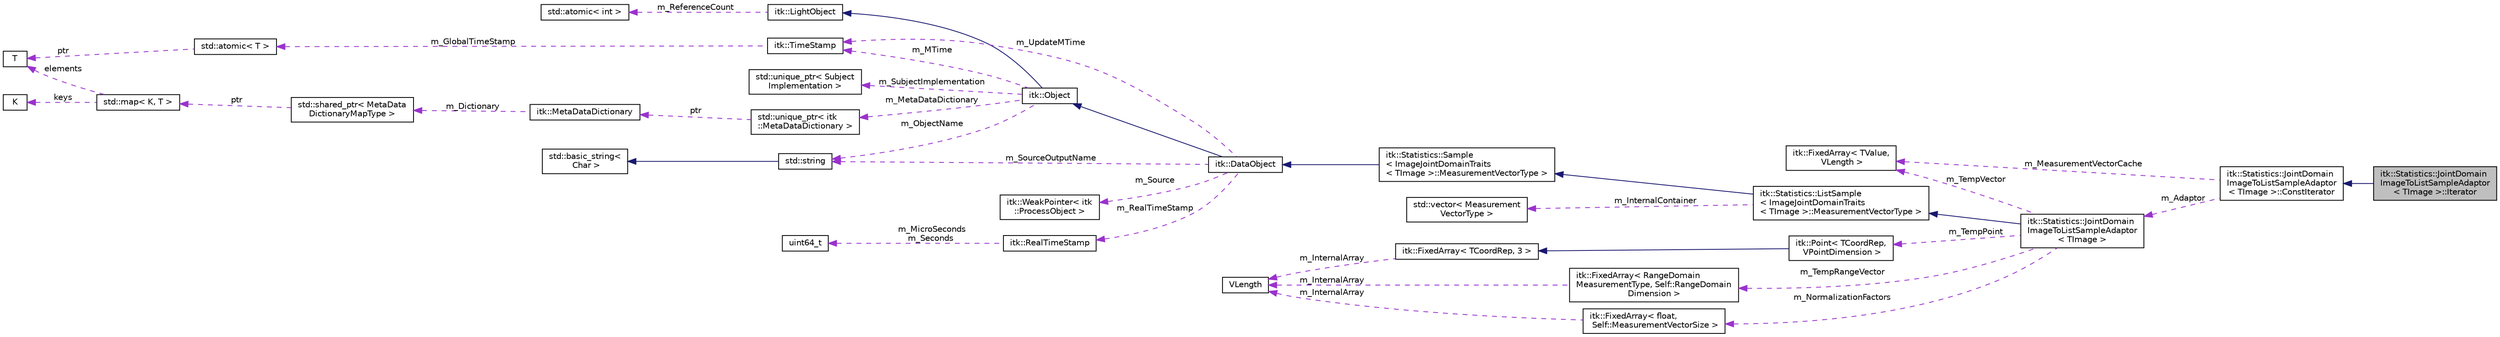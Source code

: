 digraph "itk::Statistics::JointDomainImageToListSampleAdaptor&lt; TImage &gt;::Iterator"
{
 // LATEX_PDF_SIZE
  edge [fontname="Helvetica",fontsize="10",labelfontname="Helvetica",labelfontsize="10"];
  node [fontname="Helvetica",fontsize="10",shape=record];
  rankdir="LR";
  Node1 [label="itk::Statistics::JointDomain\lImageToListSampleAdaptor\l\< TImage \>::Iterator",height=0.2,width=0.4,color="black", fillcolor="grey75", style="filled", fontcolor="black",tooltip="Iterator."];
  Node2 -> Node1 [dir="back",color="midnightblue",fontsize="10",style="solid",fontname="Helvetica"];
  Node2 [label="itk::Statistics::JointDomain\lImageToListSampleAdaptor\l\< TImage \>::ConstIterator",height=0.2,width=0.4,color="black", fillcolor="white", style="filled",URL="$classitk_1_1Statistics_1_1JointDomainImageToListSampleAdaptor_1_1ConstIterator.html",tooltip="Const Iterator."];
  Node3 -> Node2 [dir="back",color="darkorchid3",fontsize="10",style="dashed",label=" m_MeasurementVectorCache" ,fontname="Helvetica"];
  Node3 [label="itk::FixedArray\< TValue,\l VLength \>",height=0.2,width=0.4,color="black", fillcolor="white", style="filled",URL="$classitk_1_1FixedArray.html",tooltip="Simulate a standard C array with copy semantics."];
  Node4 -> Node2 [dir="back",color="darkorchid3",fontsize="10",style="dashed",label=" m_Adaptor" ,fontname="Helvetica"];
  Node4 [label="itk::Statistics::JointDomain\lImageToListSampleAdaptor\l\< TImage \>",height=0.2,width=0.4,color="black", fillcolor="white", style="filled",URL="$classitk_1_1Statistics_1_1JointDomainImageToListSampleAdaptor.html",tooltip="This adaptor returns measurement vectors composed of an image pixel's range domain value (pixel value..."];
  Node5 -> Node4 [dir="back",color="midnightblue",fontsize="10",style="solid",fontname="Helvetica"];
  Node5 [label="itk::Statistics::ListSample\l\< ImageJointDomainTraits\l\< TImage \>::MeasurementVectorType \>",height=0.2,width=0.4,color="black", fillcolor="white", style="filled",URL="$classitk_1_1Statistics_1_1ListSample.html",tooltip=" "];
  Node6 -> Node5 [dir="back",color="midnightblue",fontsize="10",style="solid",fontname="Helvetica"];
  Node6 [label="itk::Statistics::Sample\l\< ImageJointDomainTraits\l\< TImage \>::MeasurementVectorType \>",height=0.2,width=0.4,color="black", fillcolor="white", style="filled",URL="$classitk_1_1Statistics_1_1Sample.html",tooltip=" "];
  Node7 -> Node6 [dir="back",color="midnightblue",fontsize="10",style="solid",fontname="Helvetica"];
  Node7 [label="itk::DataObject",height=0.2,width=0.4,color="black", fillcolor="white", style="filled",URL="$classitk_1_1DataObject.html",tooltip="Base class for all data objects in ITK."];
  Node8 -> Node7 [dir="back",color="midnightblue",fontsize="10",style="solid",fontname="Helvetica"];
  Node8 [label="itk::Object",height=0.2,width=0.4,color="black", fillcolor="white", style="filled",URL="$classitk_1_1Object.html",tooltip="Base class for most ITK classes."];
  Node9 -> Node8 [dir="back",color="midnightblue",fontsize="10",style="solid",fontname="Helvetica"];
  Node9 [label="itk::LightObject",height=0.2,width=0.4,color="black", fillcolor="white", style="filled",URL="$classitk_1_1LightObject.html",tooltip="Light weight base class for most itk classes."];
  Node10 -> Node9 [dir="back",color="darkorchid3",fontsize="10",style="dashed",label=" m_ReferenceCount" ,fontname="Helvetica"];
  Node10 [label="std::atomic\< int \>",height=0.2,width=0.4,color="black", fillcolor="white", style="filled",tooltip=" "];
  Node11 -> Node8 [dir="back",color="darkorchid3",fontsize="10",style="dashed",label=" m_MTime" ,fontname="Helvetica"];
  Node11 [label="itk::TimeStamp",height=0.2,width=0.4,color="black", fillcolor="white", style="filled",URL="$classitk_1_1TimeStamp.html",tooltip="Generate a unique, increasing time value."];
  Node12 -> Node11 [dir="back",color="darkorchid3",fontsize="10",style="dashed",label=" m_GlobalTimeStamp" ,fontname="Helvetica"];
  Node12 [label="std::atomic\< T \>",height=0.2,width=0.4,color="black", fillcolor="white", style="filled",tooltip=" "];
  Node13 -> Node12 [dir="back",color="darkorchid3",fontsize="10",style="dashed",label=" ptr" ,fontname="Helvetica"];
  Node13 [label="T",height=0.2,width=0.4,color="black", fillcolor="white", style="filled",tooltip=" "];
  Node14 -> Node8 [dir="back",color="darkorchid3",fontsize="10",style="dashed",label=" m_SubjectImplementation" ,fontname="Helvetica"];
  Node14 [label="std::unique_ptr\< Subject\lImplementation \>",height=0.2,width=0.4,color="black", fillcolor="white", style="filled",tooltip=" "];
  Node15 -> Node8 [dir="back",color="darkorchid3",fontsize="10",style="dashed",label=" m_MetaDataDictionary" ,fontname="Helvetica"];
  Node15 [label="std::unique_ptr\< itk\l::MetaDataDictionary \>",height=0.2,width=0.4,color="black", fillcolor="white", style="filled",tooltip=" "];
  Node16 -> Node15 [dir="back",color="darkorchid3",fontsize="10",style="dashed",label=" ptr" ,fontname="Helvetica"];
  Node16 [label="itk::MetaDataDictionary",height=0.2,width=0.4,color="black", fillcolor="white", style="filled",URL="$classitk_1_1MetaDataDictionary.html",tooltip="Provides a mechanism for storing a collection of arbitrary data types."];
  Node17 -> Node16 [dir="back",color="darkorchid3",fontsize="10",style="dashed",label=" m_Dictionary" ,fontname="Helvetica"];
  Node17 [label="std::shared_ptr\< MetaData\lDictionaryMapType \>",height=0.2,width=0.4,color="black", fillcolor="white", style="filled",tooltip=" "];
  Node18 -> Node17 [dir="back",color="darkorchid3",fontsize="10",style="dashed",label=" ptr" ,fontname="Helvetica"];
  Node18 [label="std::map\< K, T \>",height=0.2,width=0.4,color="black", fillcolor="white", style="filled",tooltip=" "];
  Node19 -> Node18 [dir="back",color="darkorchid3",fontsize="10",style="dashed",label=" keys" ,fontname="Helvetica"];
  Node19 [label="K",height=0.2,width=0.4,color="black", fillcolor="white", style="filled",tooltip=" "];
  Node13 -> Node18 [dir="back",color="darkorchid3",fontsize="10",style="dashed",label=" elements" ,fontname="Helvetica"];
  Node20 -> Node8 [dir="back",color="darkorchid3",fontsize="10",style="dashed",label=" m_ObjectName" ,fontname="Helvetica"];
  Node20 [label="std::string",height=0.2,width=0.4,color="black", fillcolor="white", style="filled",tooltip=" "];
  Node21 -> Node20 [dir="back",color="midnightblue",fontsize="10",style="solid",fontname="Helvetica"];
  Node21 [label="std::basic_string\<\l Char \>",height=0.2,width=0.4,color="black", fillcolor="white", style="filled",tooltip=" "];
  Node22 -> Node7 [dir="back",color="darkorchid3",fontsize="10",style="dashed",label=" m_Source" ,fontname="Helvetica"];
  Node22 [label="itk::WeakPointer\< itk\l::ProcessObject \>",height=0.2,width=0.4,color="black", fillcolor="white", style="filled",URL="$classitk_1_1WeakPointer.html",tooltip=" "];
  Node20 -> Node7 [dir="back",color="darkorchid3",fontsize="10",style="dashed",label=" m_SourceOutputName" ,fontname="Helvetica"];
  Node11 -> Node7 [dir="back",color="darkorchid3",fontsize="10",style="dashed",label=" m_UpdateMTime" ,fontname="Helvetica"];
  Node23 -> Node7 [dir="back",color="darkorchid3",fontsize="10",style="dashed",label=" m_RealTimeStamp" ,fontname="Helvetica"];
  Node23 [label="itk::RealTimeStamp",height=0.2,width=0.4,color="black", fillcolor="white", style="filled",URL="$classitk_1_1RealTimeStamp.html",tooltip="The RealTimeStamp is a data structure for representing time with high precision and a large dynamic r..."];
  Node24 -> Node23 [dir="back",color="darkorchid3",fontsize="10",style="dashed",label=" m_MicroSeconds\nm_Seconds" ,fontname="Helvetica"];
  Node24 [label="uint64_t",height=0.2,width=0.4,color="black", fillcolor="white", style="filled",tooltip=" "];
  Node25 -> Node5 [dir="back",color="darkorchid3",fontsize="10",style="dashed",label=" m_InternalContainer" ,fontname="Helvetica"];
  Node25 [label="std::vector\< Measurement\lVectorType \>",height=0.2,width=0.4,color="black", fillcolor="white", style="filled",tooltip=" "];
  Node26 -> Node4 [dir="back",color="darkorchid3",fontsize="10",style="dashed",label=" m_NormalizationFactors" ,fontname="Helvetica"];
  Node26 [label="itk::FixedArray\< float,\l Self::MeasurementVectorSize \>",height=0.2,width=0.4,color="black", fillcolor="white", style="filled",URL="$classitk_1_1FixedArray.html",tooltip=" "];
  Node27 -> Node26 [dir="back",color="darkorchid3",fontsize="10",style="dashed",label=" m_InternalArray" ,fontname="Helvetica"];
  Node27 [label="VLength",height=0.2,width=0.4,color="black", fillcolor="white", style="filled",URL="$classVLength.html",tooltip=" "];
  Node3 -> Node4 [dir="back",color="darkorchid3",fontsize="10",style="dashed",label=" m_TempVector" ,fontname="Helvetica"];
  Node28 -> Node4 [dir="back",color="darkorchid3",fontsize="10",style="dashed",label=" m_TempPoint" ,fontname="Helvetica"];
  Node28 [label="itk::Point\< TCoordRep,\l VPointDimension \>",height=0.2,width=0.4,color="black", fillcolor="white", style="filled",URL="$classitk_1_1Point.html",tooltip="A templated class holding a geometric point in n-Dimensional space."];
  Node29 -> Node28 [dir="back",color="midnightblue",fontsize="10",style="solid",fontname="Helvetica"];
  Node29 [label="itk::FixedArray\< TCoordRep, 3 \>",height=0.2,width=0.4,color="black", fillcolor="white", style="filled",URL="$classitk_1_1FixedArray.html",tooltip=" "];
  Node27 -> Node29 [dir="back",color="darkorchid3",fontsize="10",style="dashed",label=" m_InternalArray" ,fontname="Helvetica"];
  Node30 -> Node4 [dir="back",color="darkorchid3",fontsize="10",style="dashed",label=" m_TempRangeVector" ,fontname="Helvetica"];
  Node30 [label="itk::FixedArray\< RangeDomain\lMeasurementType, Self::RangeDomain\lDimension \>",height=0.2,width=0.4,color="black", fillcolor="white", style="filled",URL="$classitk_1_1FixedArray.html",tooltip=" "];
  Node27 -> Node30 [dir="back",color="darkorchid3",fontsize="10",style="dashed",label=" m_InternalArray" ,fontname="Helvetica"];
}
